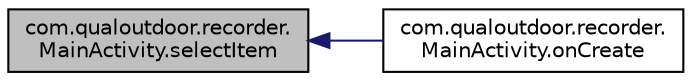 digraph "com.qualoutdoor.recorder.MainActivity.selectItem"
{
  edge [fontname="Helvetica",fontsize="10",labelfontname="Helvetica",labelfontsize="10"];
  node [fontname="Helvetica",fontsize="10",shape=record];
  rankdir="LR";
  Node1 [label="com.qualoutdoor.recorder.\lMainActivity.selectItem",height=0.2,width=0.4,color="black", fillcolor="grey75", style="filled" fontcolor="black"];
  Node1 -> Node2 [dir="back",color="midnightblue",fontsize="10",style="solid",fontname="Helvetica"];
  Node2 [label="com.qualoutdoor.recorder.\lMainActivity.onCreate",height=0.2,width=0.4,color="black", fillcolor="white", style="filled",URL="$classcom_1_1qualoutdoor_1_1recorder_1_1MainActivity.html#ac9e15af94bc29b6343dc2ffe24afe995"];
}
